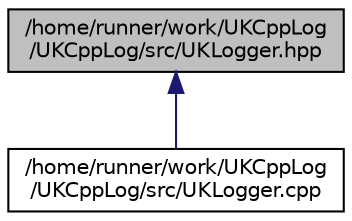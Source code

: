 digraph "/home/runner/work/UKCppLog/UKCppLog/src/UKLogger.hpp"
{
 // LATEX_PDF_SIZE
  edge [fontname="Helvetica",fontsize="10",labelfontname="Helvetica",labelfontsize="10"];
  node [fontname="Helvetica",fontsize="10",shape=record];
  Node1 [label="/home/runner/work/UKCppLog\l/UKCppLog/src/UKLogger.hpp",height=0.2,width=0.4,color="black", fillcolor="grey75", style="filled", fontcolor="black",tooltip=" "];
  Node1 -> Node2 [dir="back",color="midnightblue",fontsize="10",style="solid",fontname="Helvetica"];
  Node2 [label="/home/runner/work/UKCppLog\l/UKCppLog/src/UKLogger.cpp",height=0.2,width=0.4,color="black", fillcolor="white", style="filled",URL="$_u_k_logger_8cpp.html",tooltip=" "];
}
